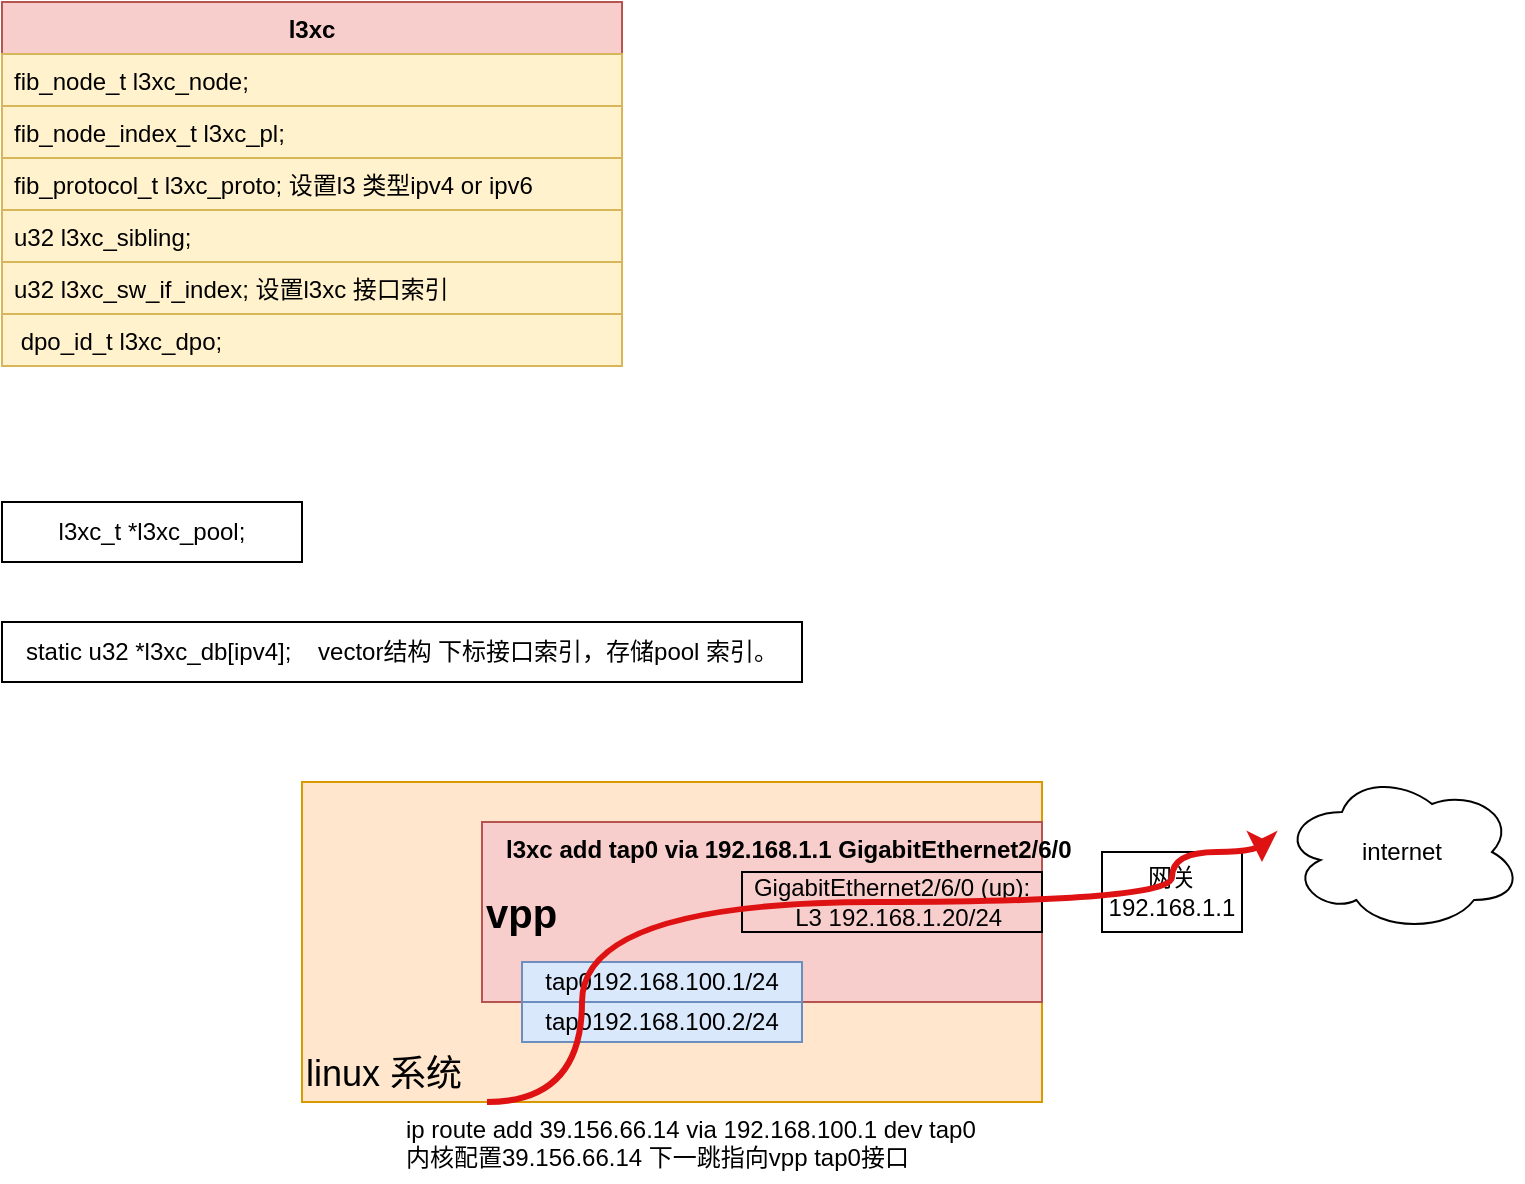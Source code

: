 <mxfile version="21.1.1" type="github">
  <diagram name="第 1 页" id="G18l2_iF89eQzb9kzUqR">
    <mxGraphModel dx="954" dy="541" grid="1" gridSize="10" guides="1" tooltips="1" connect="1" arrows="1" fold="1" page="1" pageScale="1" pageWidth="827" pageHeight="1169" math="0" shadow="0">
      <root>
        <mxCell id="0" />
        <mxCell id="1" parent="0" />
        <mxCell id="ntw0Qp5DpSyMLFI8ATWy-13" value="linux 系统&lt;br&gt;" style="rounded=0;whiteSpace=wrap;html=1;fillColor=#ffe6cc;strokeColor=#d79b00;align=left;fontSize=18;verticalAlign=bottom;" vertex="1" parent="1">
          <mxGeometry x="190" y="430" width="370" height="160" as="geometry" />
        </mxCell>
        <mxCell id="ntw0Qp5DpSyMLFI8ATWy-1" value="l3xc" style="swimlane;fontStyle=1;align=center;verticalAlign=top;childLayout=stackLayout;horizontal=1;startSize=26;horizontalStack=0;resizeParent=1;resizeParentMax=0;resizeLast=0;collapsible=1;marginBottom=0;whiteSpace=wrap;html=1;fillColor=#f8cecc;strokeColor=#b85450;" vertex="1" parent="1">
          <mxGeometry x="40" y="40" width="310" height="182" as="geometry" />
        </mxCell>
        <mxCell id="ntw0Qp5DpSyMLFI8ATWy-2" value="fib_node_t l3xc_node;" style="text;strokeColor=#d6b656;fillColor=#fff2cc;align=left;verticalAlign=top;spacingLeft=4;spacingRight=4;overflow=hidden;rotatable=0;points=[[0,0.5],[1,0.5]];portConstraint=eastwest;whiteSpace=wrap;html=1;" vertex="1" parent="ntw0Qp5DpSyMLFI8ATWy-1">
          <mxGeometry y="26" width="310" height="26" as="geometry" />
        </mxCell>
        <mxCell id="ntw0Qp5DpSyMLFI8ATWy-4" value="fib_node_index_t l3xc_pl;" style="text;strokeColor=#d6b656;fillColor=#fff2cc;align=left;verticalAlign=top;spacingLeft=4;spacingRight=4;overflow=hidden;rotatable=0;points=[[0,0.5],[1,0.5]];portConstraint=eastwest;whiteSpace=wrap;html=1;" vertex="1" parent="ntw0Qp5DpSyMLFI8ATWy-1">
          <mxGeometry y="52" width="310" height="26" as="geometry" />
        </mxCell>
        <mxCell id="ntw0Qp5DpSyMLFI8ATWy-5" value="fib_protocol_t l3xc_proto; 设置l3 类型ipv4 or ipv6" style="text;strokeColor=#d6b656;fillColor=#fff2cc;align=left;verticalAlign=top;spacingLeft=4;spacingRight=4;overflow=hidden;rotatable=0;points=[[0,0.5],[1,0.5]];portConstraint=eastwest;whiteSpace=wrap;html=1;" vertex="1" parent="ntw0Qp5DpSyMLFI8ATWy-1">
          <mxGeometry y="78" width="310" height="26" as="geometry" />
        </mxCell>
        <mxCell id="ntw0Qp5DpSyMLFI8ATWy-6" value="u32 l3xc_sibling;" style="text;strokeColor=#d6b656;fillColor=#fff2cc;align=left;verticalAlign=top;spacingLeft=4;spacingRight=4;overflow=hidden;rotatable=0;points=[[0,0.5],[1,0.5]];portConstraint=eastwest;whiteSpace=wrap;html=1;" vertex="1" parent="ntw0Qp5DpSyMLFI8ATWy-1">
          <mxGeometry y="104" width="310" height="26" as="geometry" />
        </mxCell>
        <mxCell id="ntw0Qp5DpSyMLFI8ATWy-7" value="u32 l3xc_sw_if_index; 设置l3xc 接口索引" style="text;strokeColor=#d6b656;fillColor=#fff2cc;align=left;verticalAlign=top;spacingLeft=4;spacingRight=4;overflow=hidden;rotatable=0;points=[[0,0.5],[1,0.5]];portConstraint=eastwest;whiteSpace=wrap;html=1;" vertex="1" parent="ntw0Qp5DpSyMLFI8ATWy-1">
          <mxGeometry y="130" width="310" height="26" as="geometry" />
        </mxCell>
        <mxCell id="ntw0Qp5DpSyMLFI8ATWy-8" value="&amp;nbsp;dpo_id_t l3xc_dpo;" style="text;strokeColor=#d6b656;fillColor=#fff2cc;align=left;verticalAlign=top;spacingLeft=4;spacingRight=4;overflow=hidden;rotatable=0;points=[[0,0.5],[1,0.5]];portConstraint=eastwest;whiteSpace=wrap;html=1;" vertex="1" parent="ntw0Qp5DpSyMLFI8ATWy-1">
          <mxGeometry y="156" width="310" height="26" as="geometry" />
        </mxCell>
        <mxCell id="ntw0Qp5DpSyMLFI8ATWy-9" value="l3xc_t *l3xc_pool;" style="text;html=1;strokeColor=default;fillColor=none;align=center;verticalAlign=middle;whiteSpace=wrap;rounded=0;" vertex="1" parent="1">
          <mxGeometry x="40" y="290" width="150" height="30" as="geometry" />
        </mxCell>
        <mxCell id="ntw0Qp5DpSyMLFI8ATWy-10" value="static u32 *l3xc_db[ipv4];&amp;nbsp; &amp;nbsp; vector结构 下标接口索引，存储pool 索引。" style="text;html=1;strokeColor=default;fillColor=none;align=center;verticalAlign=middle;whiteSpace=wrap;rounded=0;" vertex="1" parent="1">
          <mxGeometry x="40" y="350" width="400" height="30" as="geometry" />
        </mxCell>
        <mxCell id="ntw0Qp5DpSyMLFI8ATWy-11" value="internet" style="ellipse;shape=cloud;whiteSpace=wrap;html=1;" vertex="1" parent="1">
          <mxGeometry x="680" y="425" width="120" height="80" as="geometry" />
        </mxCell>
        <mxCell id="ntw0Qp5DpSyMLFI8ATWy-12" value="&lt;div style=&quot;text-align: justify;&quot;&gt;&lt;span style=&quot;font-size: 20px; background-color: initial;&quot;&gt;&lt;b&gt;vpp&lt;/b&gt;&lt;/span&gt;&lt;/div&gt;" style="rounded=0;whiteSpace=wrap;html=1;fillColor=#f8cecc;strokeColor=#b85450;align=left;" vertex="1" parent="1">
          <mxGeometry x="280" y="450" width="280" height="90" as="geometry" />
        </mxCell>
        <mxCell id="ntw0Qp5DpSyMLFI8ATWy-15" value="&lt;div&gt;GigabitEthernet2/6/0 (up):&lt;/div&gt;&lt;div&gt;&amp;nbsp; L3 192.168.1.20/24&lt;/div&gt;" style="text;html=1;strokeColor=default;fillColor=none;align=center;verticalAlign=middle;whiteSpace=wrap;rounded=0;" vertex="1" parent="1">
          <mxGeometry x="410" y="475" width="150" height="30" as="geometry" />
        </mxCell>
        <mxCell id="ntw0Qp5DpSyMLFI8ATWy-16" value="tap0192.168.100.1/24" style="text;html=1;strokeColor=#6c8ebf;fillColor=#dae8fc;align=center;verticalAlign=middle;whiteSpace=wrap;rounded=0;" vertex="1" parent="1">
          <mxGeometry x="300" y="520" width="140" height="20" as="geometry" />
        </mxCell>
        <mxCell id="ntw0Qp5DpSyMLFI8ATWy-17" value="tap0192.168.100.2/24" style="text;html=1;strokeColor=#6c8ebf;fillColor=#dae8fc;align=center;verticalAlign=middle;whiteSpace=wrap;rounded=0;" vertex="1" parent="1">
          <mxGeometry x="300" y="540" width="140" height="20" as="geometry" />
        </mxCell>
        <mxCell id="ntw0Qp5DpSyMLFI8ATWy-18" value="网关&lt;br&gt;192.168.1.1" style="rounded=0;whiteSpace=wrap;html=1;" vertex="1" parent="1">
          <mxGeometry x="590" y="465" width="70" height="40" as="geometry" />
        </mxCell>
        <mxCell id="ntw0Qp5DpSyMLFI8ATWy-20" style="edgeStyle=orthogonalEdgeStyle;curved=1;rounded=0;orthogonalLoop=1;jettySize=auto;html=1;exitX=0.25;exitY=1;exitDx=0;exitDy=0;strokeWidth=3;strokeColor=#de1212;" edge="1" parent="1" source="ntw0Qp5DpSyMLFI8ATWy-13">
          <mxGeometry relative="1" as="geometry">
            <mxPoint x="670" y="470" as="targetPoint" />
            <Array as="points">
              <mxPoint x="330" y="590" />
              <mxPoint x="330" y="490" />
              <mxPoint x="625" y="490" />
              <mxPoint x="625" y="465" />
            </Array>
          </mxGeometry>
        </mxCell>
        <mxCell id="ntw0Qp5DpSyMLFI8ATWy-21" value="ip route add 39.156.66.14 via 192.168.100.1 dev tap0&lt;br&gt;内核配置39.156.66.14 下一跳指向vpp tap0接口" style="text;whiteSpace=wrap;html=1;" vertex="1" parent="1">
          <mxGeometry x="240" y="590" width="320" height="40" as="geometry" />
        </mxCell>
        <mxCell id="ntw0Qp5DpSyMLFI8ATWy-22" value="&lt;b&gt;l3xc add tap0 via 192.168.1.1 GigabitEthernet2/6/0&lt;/b&gt;" style="text;whiteSpace=wrap;html=1;" vertex="1" parent="1">
          <mxGeometry x="290" y="450" width="320" height="40" as="geometry" />
        </mxCell>
      </root>
    </mxGraphModel>
  </diagram>
</mxfile>
